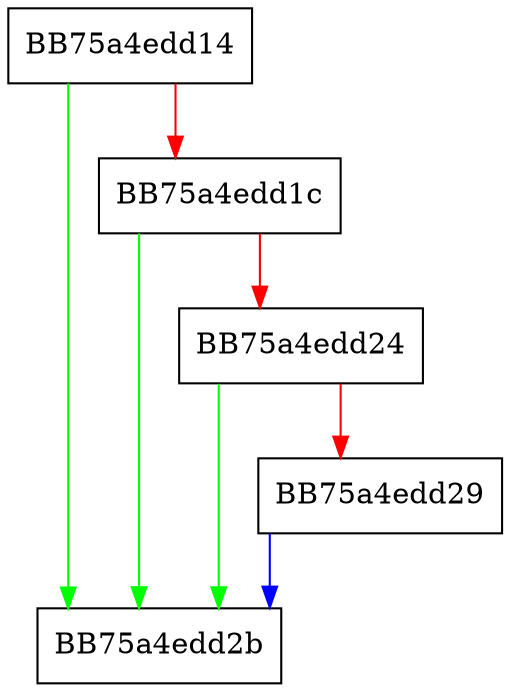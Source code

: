 digraph isValid {
  node [shape="box"];
  graph [splines=ortho];
  BB75a4edd14 -> BB75a4edd2b [color="green"];
  BB75a4edd14 -> BB75a4edd1c [color="red"];
  BB75a4edd1c -> BB75a4edd2b [color="green"];
  BB75a4edd1c -> BB75a4edd24 [color="red"];
  BB75a4edd24 -> BB75a4edd2b [color="green"];
  BB75a4edd24 -> BB75a4edd29 [color="red"];
  BB75a4edd29 -> BB75a4edd2b [color="blue"];
}